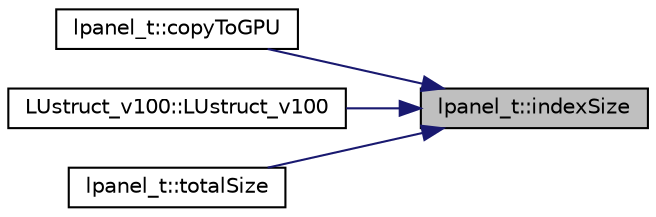 digraph "lpanel_t::indexSize"
{
 // LATEX_PDF_SIZE
  edge [fontname="Helvetica",fontsize="10",labelfontname="Helvetica",labelfontsize="10"];
  node [fontname="Helvetica",fontsize="10",shape=record];
  rankdir="RL";
  Node1 [label="lpanel_t::indexSize",height=0.2,width=0.4,color="black", fillcolor="grey75", style="filled", fontcolor="black",tooltip=" "];
  Node1 -> Node2 [dir="back",color="midnightblue",fontsize="10",style="solid",fontname="Helvetica"];
  Node2 [label="lpanel_t::copyToGPU",height=0.2,width=0.4,color="black", fillcolor="white", style="filled",URL="$classlpanel__t.html#aa29722705aa8c9f922c05d8040fa18f2",tooltip=" "];
  Node1 -> Node3 [dir="back",color="midnightblue",fontsize="10",style="solid",fontname="Helvetica"];
  Node3 [label="LUstruct_v100::LUstruct_v100",height=0.2,width=0.4,color="black", fillcolor="white", style="filled",URL="$structLUstruct__v100.html#a69055df17e7aad705117d61101d85831",tooltip=" "];
  Node1 -> Node4 [dir="back",color="midnightblue",fontsize="10",style="solid",fontname="Helvetica"];
  Node4 [label="lpanel_t::totalSize",height=0.2,width=0.4,color="black", fillcolor="white", style="filled",URL="$classlpanel__t.html#a9b7aa805ec45be4f0de4e5cb3974275b",tooltip=" "];
}
